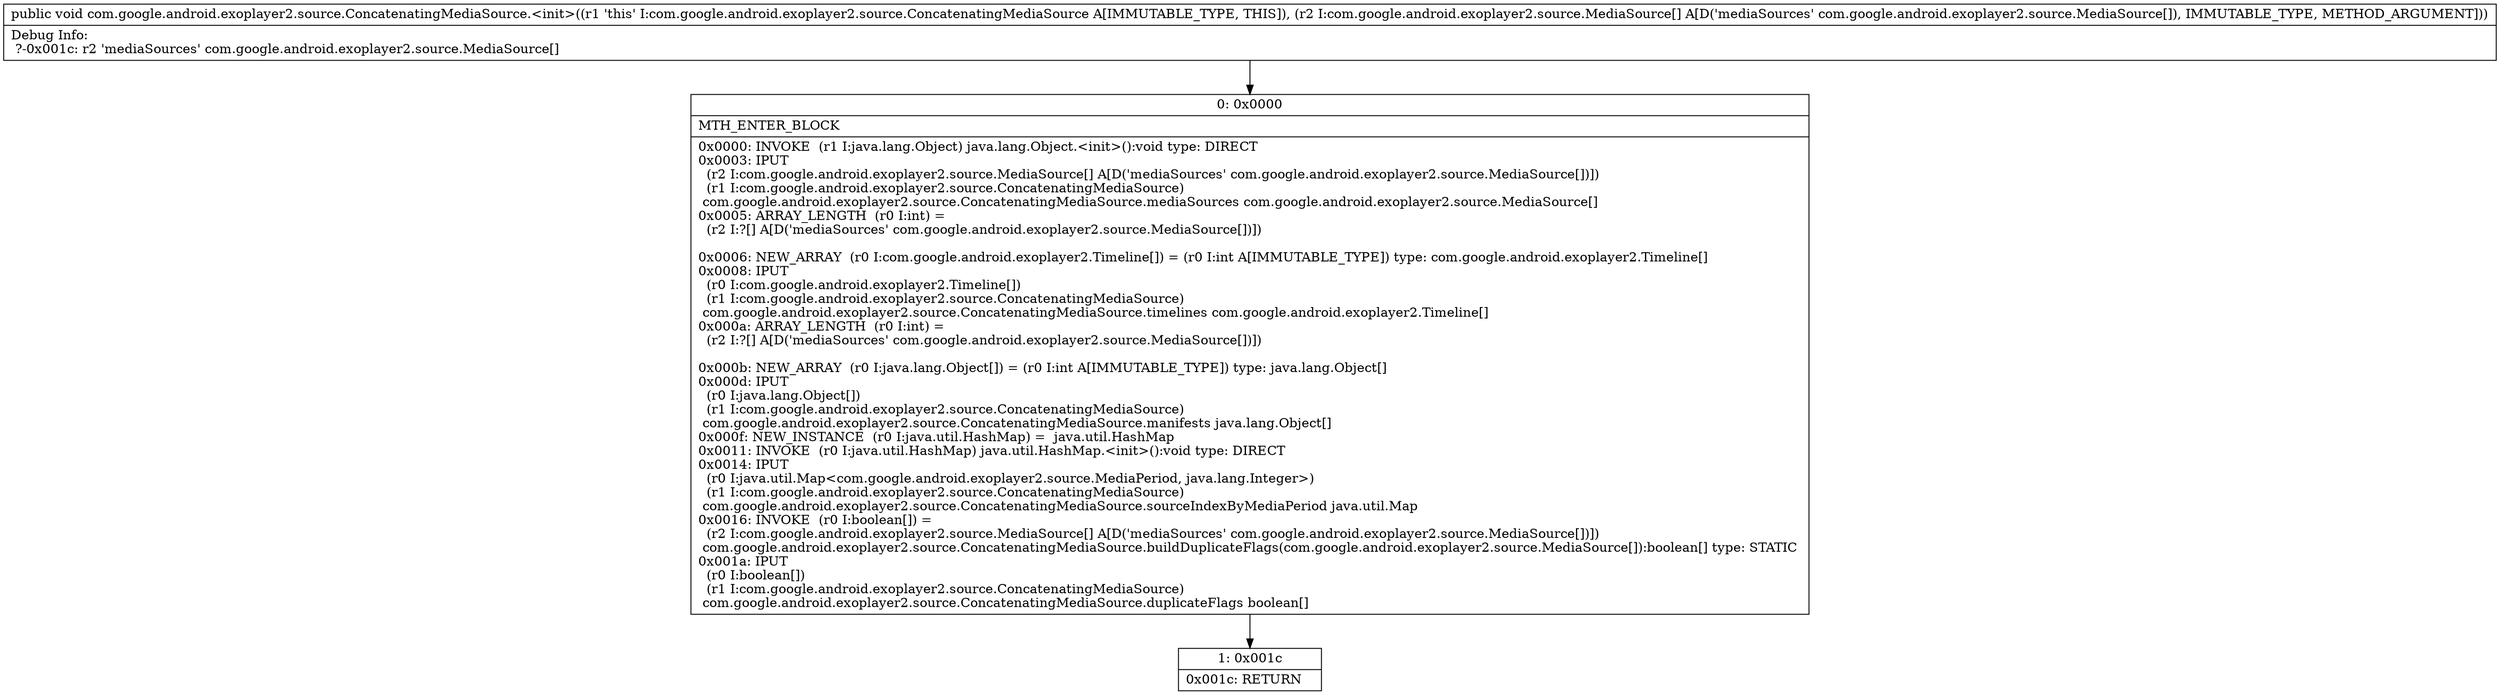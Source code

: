 digraph "CFG forcom.google.android.exoplayer2.source.ConcatenatingMediaSource.\<init\>([Lcom\/google\/android\/exoplayer2\/source\/MediaSource;)V" {
Node_0 [shape=record,label="{0\:\ 0x0000|MTH_ENTER_BLOCK\l|0x0000: INVOKE  (r1 I:java.lang.Object) java.lang.Object.\<init\>():void type: DIRECT \l0x0003: IPUT  \l  (r2 I:com.google.android.exoplayer2.source.MediaSource[] A[D('mediaSources' com.google.android.exoplayer2.source.MediaSource[])])\l  (r1 I:com.google.android.exoplayer2.source.ConcatenatingMediaSource)\l com.google.android.exoplayer2.source.ConcatenatingMediaSource.mediaSources com.google.android.exoplayer2.source.MediaSource[] \l0x0005: ARRAY_LENGTH  (r0 I:int) = \l  (r2 I:?[] A[D('mediaSources' com.google.android.exoplayer2.source.MediaSource[])])\l \l0x0006: NEW_ARRAY  (r0 I:com.google.android.exoplayer2.Timeline[]) = (r0 I:int A[IMMUTABLE_TYPE]) type: com.google.android.exoplayer2.Timeline[] \l0x0008: IPUT  \l  (r0 I:com.google.android.exoplayer2.Timeline[])\l  (r1 I:com.google.android.exoplayer2.source.ConcatenatingMediaSource)\l com.google.android.exoplayer2.source.ConcatenatingMediaSource.timelines com.google.android.exoplayer2.Timeline[] \l0x000a: ARRAY_LENGTH  (r0 I:int) = \l  (r2 I:?[] A[D('mediaSources' com.google.android.exoplayer2.source.MediaSource[])])\l \l0x000b: NEW_ARRAY  (r0 I:java.lang.Object[]) = (r0 I:int A[IMMUTABLE_TYPE]) type: java.lang.Object[] \l0x000d: IPUT  \l  (r0 I:java.lang.Object[])\l  (r1 I:com.google.android.exoplayer2.source.ConcatenatingMediaSource)\l com.google.android.exoplayer2.source.ConcatenatingMediaSource.manifests java.lang.Object[] \l0x000f: NEW_INSTANCE  (r0 I:java.util.HashMap) =  java.util.HashMap \l0x0011: INVOKE  (r0 I:java.util.HashMap) java.util.HashMap.\<init\>():void type: DIRECT \l0x0014: IPUT  \l  (r0 I:java.util.Map\<com.google.android.exoplayer2.source.MediaPeriod, java.lang.Integer\>)\l  (r1 I:com.google.android.exoplayer2.source.ConcatenatingMediaSource)\l com.google.android.exoplayer2.source.ConcatenatingMediaSource.sourceIndexByMediaPeriod java.util.Map \l0x0016: INVOKE  (r0 I:boolean[]) = \l  (r2 I:com.google.android.exoplayer2.source.MediaSource[] A[D('mediaSources' com.google.android.exoplayer2.source.MediaSource[])])\l com.google.android.exoplayer2.source.ConcatenatingMediaSource.buildDuplicateFlags(com.google.android.exoplayer2.source.MediaSource[]):boolean[] type: STATIC \l0x001a: IPUT  \l  (r0 I:boolean[])\l  (r1 I:com.google.android.exoplayer2.source.ConcatenatingMediaSource)\l com.google.android.exoplayer2.source.ConcatenatingMediaSource.duplicateFlags boolean[] \l}"];
Node_1 [shape=record,label="{1\:\ 0x001c|0x001c: RETURN   \l}"];
MethodNode[shape=record,label="{public void com.google.android.exoplayer2.source.ConcatenatingMediaSource.\<init\>((r1 'this' I:com.google.android.exoplayer2.source.ConcatenatingMediaSource A[IMMUTABLE_TYPE, THIS]), (r2 I:com.google.android.exoplayer2.source.MediaSource[] A[D('mediaSources' com.google.android.exoplayer2.source.MediaSource[]), IMMUTABLE_TYPE, METHOD_ARGUMENT]))  | Debug Info:\l  ?\-0x001c: r2 'mediaSources' com.google.android.exoplayer2.source.MediaSource[]\l}"];
MethodNode -> Node_0;
Node_0 -> Node_1;
}

